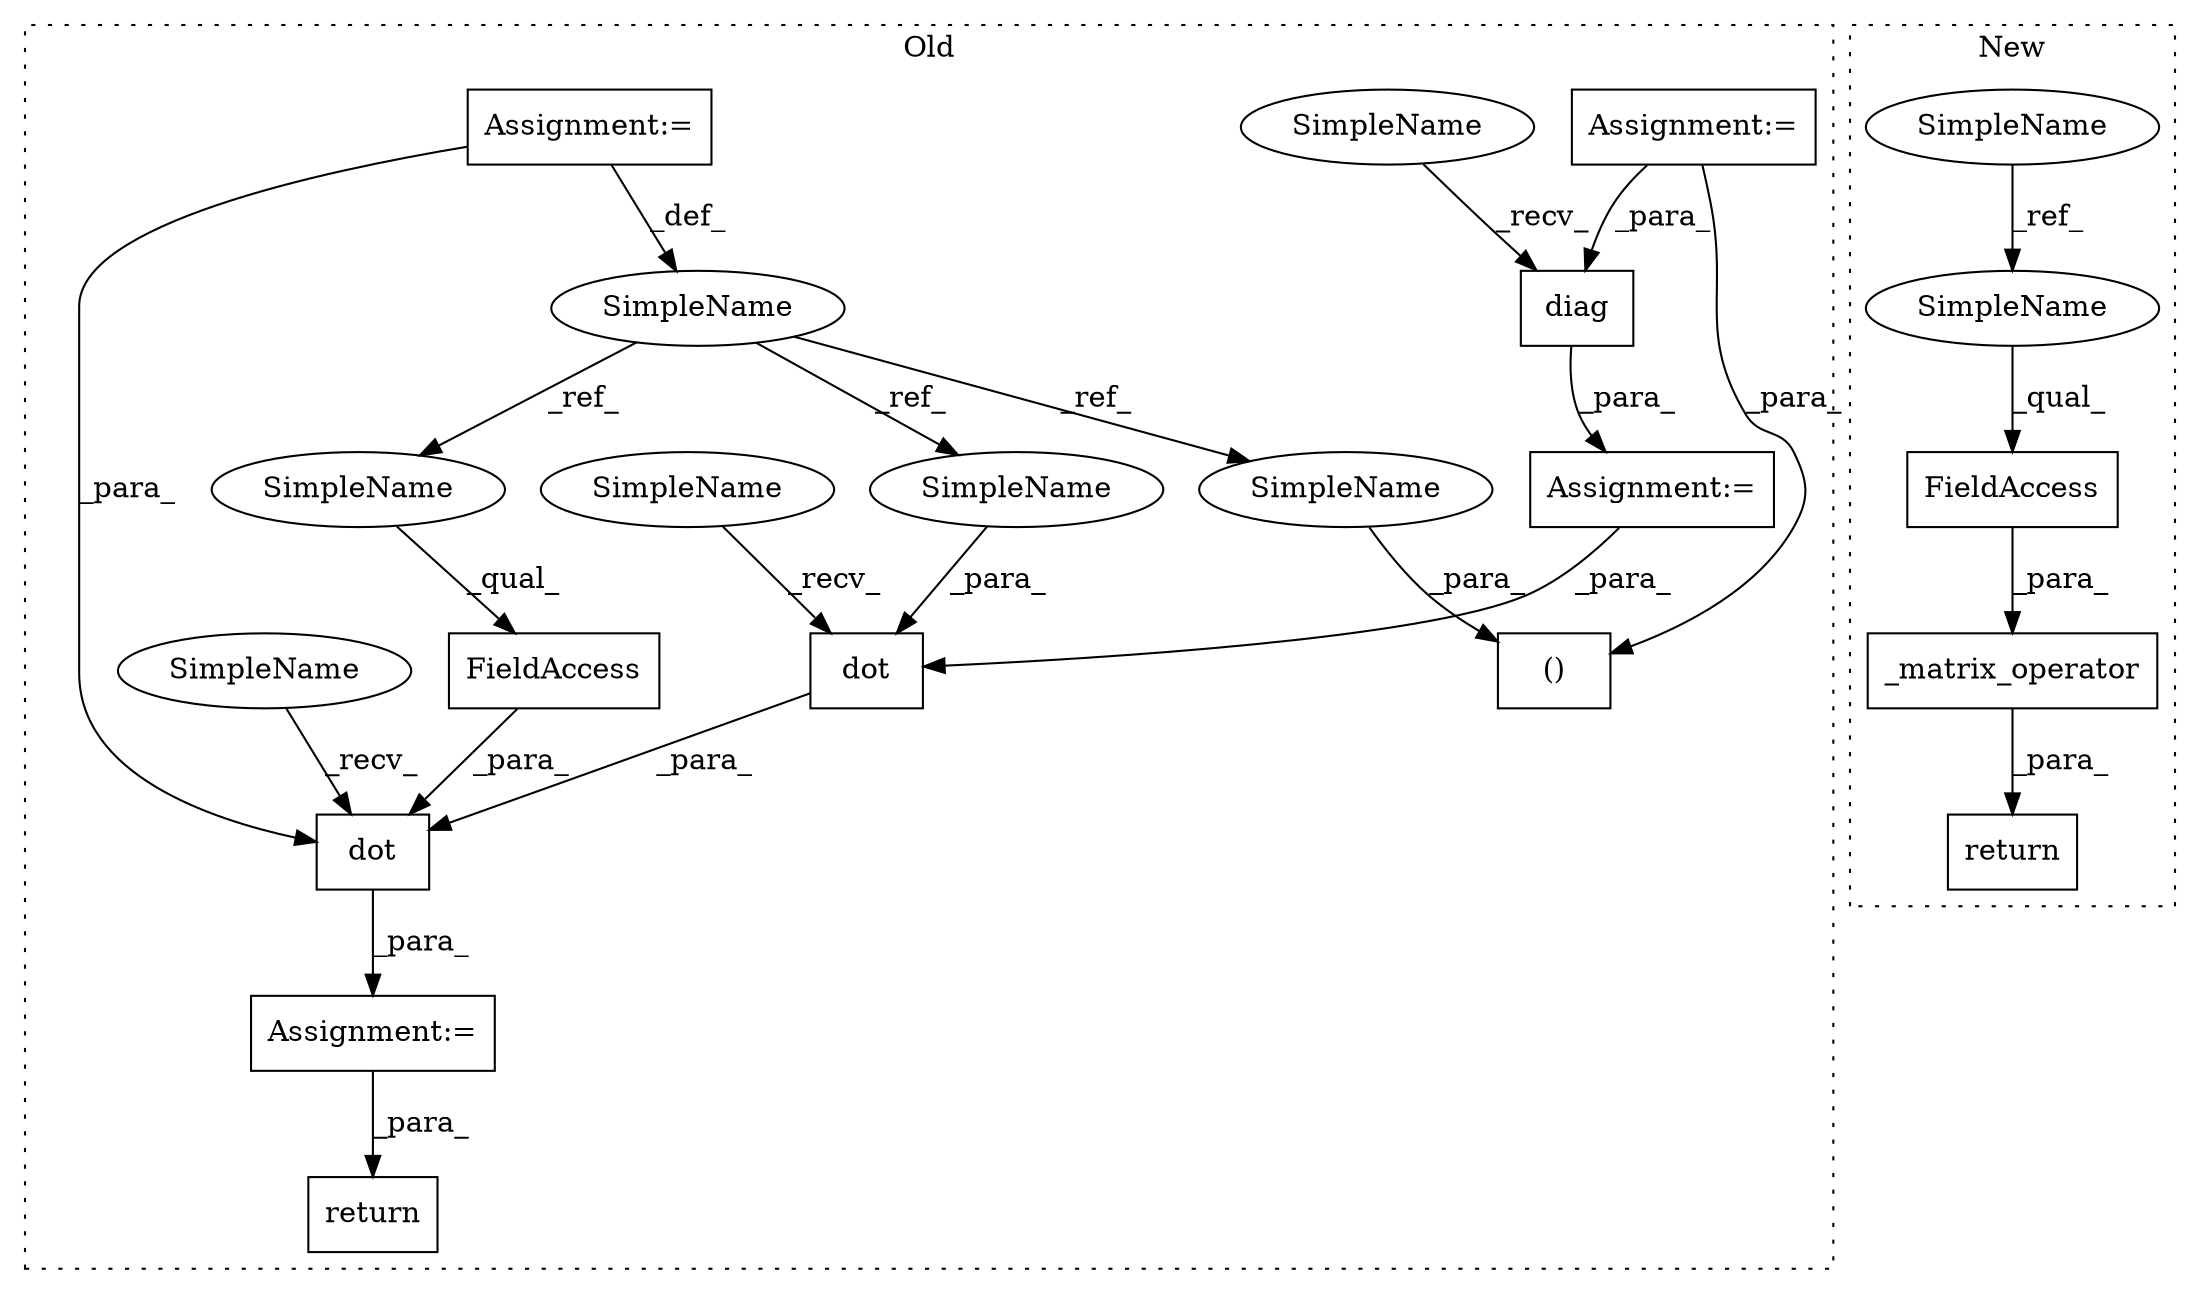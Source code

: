digraph G {
subgraph cluster0 {
1 [label="diag" a="32" s="688,705" l="5,1" shape="box"];
3 [label="dot" a="32" s="732,739" l="4,1" shape="box"];
4 [label="SimpleName" a="42" s="593" l="1" shape="ellipse"];
5 [label="FieldAccess" a="22" s="741" l="3" shape="box"];
6 [label="()" a="106" s="636" l="15" shape="box"];
7 [label="dot" a="32" s="722,744" l="4,1" shape="box"];
8 [label="Assignment:=" a="7" s="582" l="1" shape="box"];
9 [label="Assignment:=" a="7" s="593" l="1" shape="box"];
10 [label="Assignment:=" a="7" s="681" l="1" shape="box"];
11 [label="Assignment:=" a="7" s="715" l="1" shape="box"];
12 [label="return" a="41" s="751" l="7" shape="box"];
17 [label="SimpleName" a="42" s="726" l="5" shape="ellipse"];
18 [label="SimpleName" a="42" s="716" l="5" shape="ellipse"];
19 [label="SimpleName" a="42" s="682" l="5" shape="ellipse"];
20 [label="SimpleName" a="42" s="650" l="1" shape="ellipse"];
21 [label="SimpleName" a="42" s="741" l="1" shape="ellipse"];
22 [label="SimpleName" a="42" s="736" l="1" shape="ellipse"];
label = "Old";
style="dotted";
}
subgraph cluster1 {
2 [label="_matrix_operator" a="32" s="594,623" l="17,1" shape="box"];
13 [label="return" a="41" s="587" l="7" shape="box"];
14 [label="FieldAccess" a="22" s="614" l="9" shape="box"];
15 [label="SimpleName" a="42" s="576" l="5" shape="ellipse"];
16 [label="SimpleName" a="42" s="614" l="5" shape="ellipse"];
label = "New";
style="dotted";
}
1 -> 10 [label="_para_"];
2 -> 13 [label="_para_"];
3 -> 7 [label="_para_"];
4 -> 22 [label="_ref_"];
4 -> 20 [label="_ref_"];
4 -> 21 [label="_ref_"];
5 -> 7 [label="_para_"];
7 -> 11 [label="_para_"];
8 -> 1 [label="_para_"];
8 -> 6 [label="_para_"];
9 -> 4 [label="_def_"];
9 -> 7 [label="_para_"];
10 -> 3 [label="_para_"];
11 -> 12 [label="_para_"];
14 -> 2 [label="_para_"];
15 -> 16 [label="_ref_"];
16 -> 14 [label="_qual_"];
17 -> 3 [label="_recv_"];
18 -> 7 [label="_recv_"];
19 -> 1 [label="_recv_"];
20 -> 6 [label="_para_"];
21 -> 5 [label="_qual_"];
22 -> 3 [label="_para_"];
}